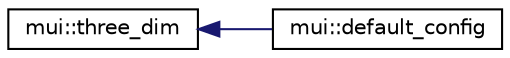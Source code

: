 digraph "Graphical Class Hierarchy"
{
 // LATEX_PDF_SIZE
  edge [fontname="Helvetica",fontsize="10",labelfontname="Helvetica",labelfontsize="10"];
  node [fontname="Helvetica",fontsize="10",shape=record];
  rankdir="LR";
  Node0 [label="mui::three_dim",height=0.2,width=0.4,color="black", fillcolor="white", style="filled",URL="$structmui_1_1three__dim.html",tooltip=" "];
  Node0 -> Node1 [dir="back",color="midnightblue",fontsize="10",style="solid",fontname="Helvetica"];
  Node1 [label="mui::default_config",height=0.2,width=0.4,color="black", fillcolor="white", style="filled",URL="$structmui_1_1default__config.html",tooltip=" "];
}
